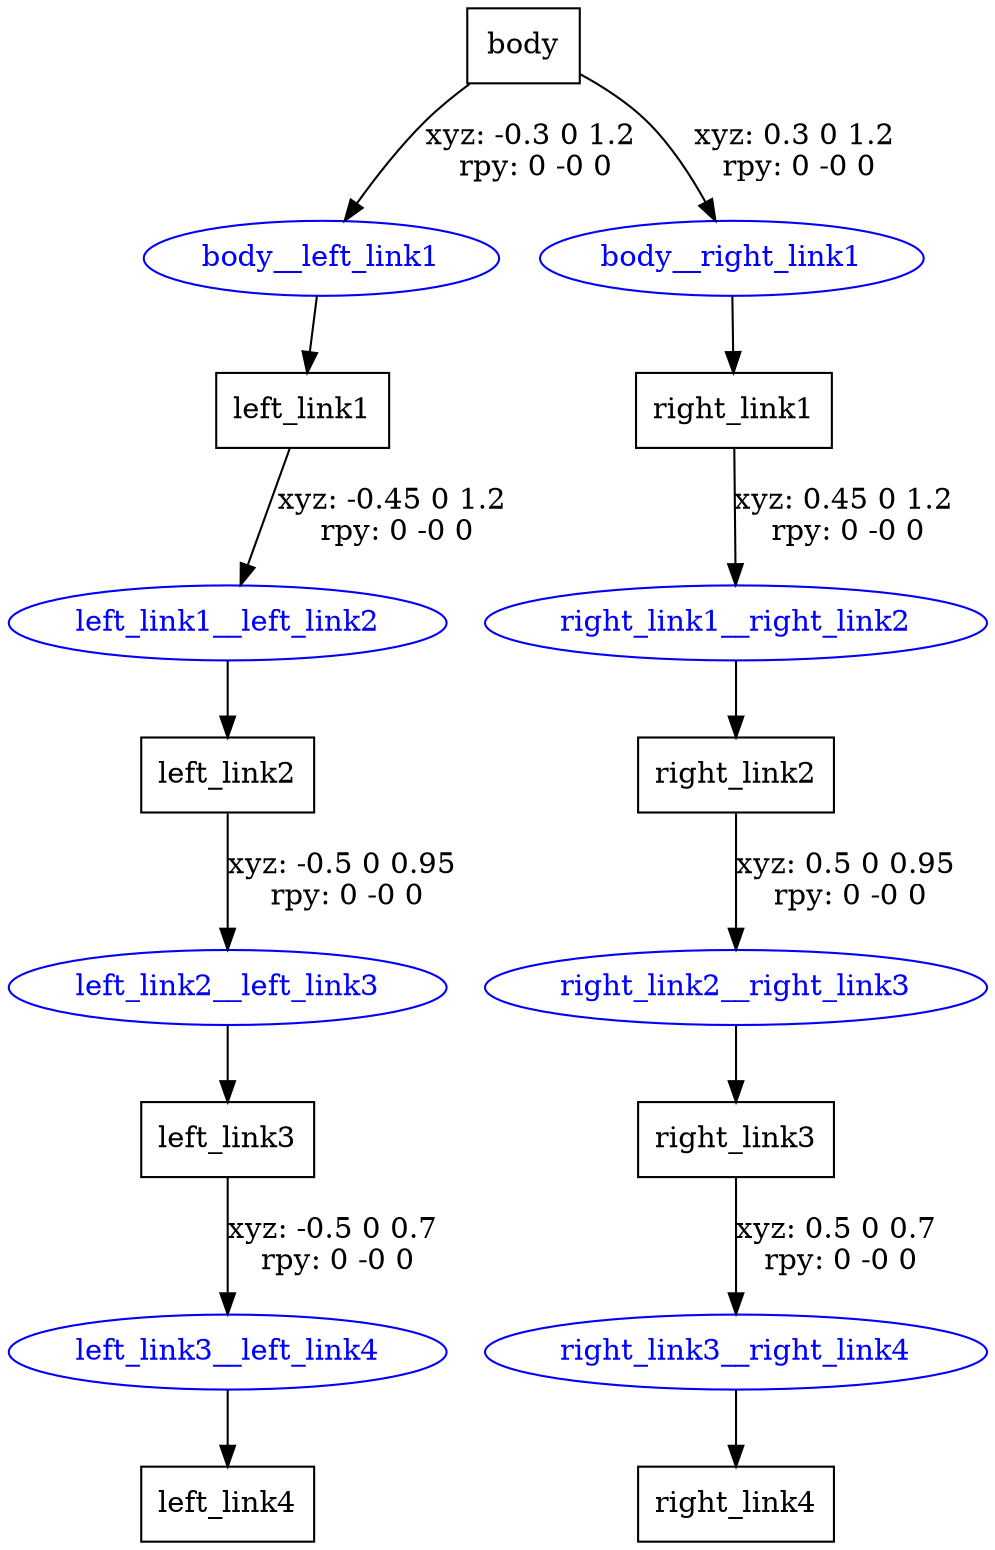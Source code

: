 digraph G {
node [shape=box];
"body" [label="body"];
"left_link1" [label="left_link1"];
"left_link2" [label="left_link2"];
"left_link3" [label="left_link3"];
"left_link4" [label="left_link4"];
"right_link1" [label="right_link1"];
"right_link2" [label="right_link2"];
"right_link3" [label="right_link3"];
"right_link4" [label="right_link4"];
node [shape=ellipse, color=blue, fontcolor=blue];
"body" -> "body__left_link1" [label="xyz: -0.3 0 1.2 \nrpy: 0 -0 0"]
"body__left_link1" -> "left_link1"
"left_link1" -> "left_link1__left_link2" [label="xyz: -0.45 0 1.2 \nrpy: 0 -0 0"]
"left_link1__left_link2" -> "left_link2"
"left_link2" -> "left_link2__left_link3" [label="xyz: -0.5 0 0.95 \nrpy: 0 -0 0"]
"left_link2__left_link3" -> "left_link3"
"left_link3" -> "left_link3__left_link4" [label="xyz: -0.5 0 0.7 \nrpy: 0 -0 0"]
"left_link3__left_link4" -> "left_link4"
"body" -> "body__right_link1" [label="xyz: 0.3 0 1.2 \nrpy: 0 -0 0"]
"body__right_link1" -> "right_link1"
"right_link1" -> "right_link1__right_link2" [label="xyz: 0.45 0 1.2 \nrpy: 0 -0 0"]
"right_link1__right_link2" -> "right_link2"
"right_link2" -> "right_link2__right_link3" [label="xyz: 0.5 0 0.95 \nrpy: 0 -0 0"]
"right_link2__right_link3" -> "right_link3"
"right_link3" -> "right_link3__right_link4" [label="xyz: 0.5 0 0.7 \nrpy: 0 -0 0"]
"right_link3__right_link4" -> "right_link4"
}
